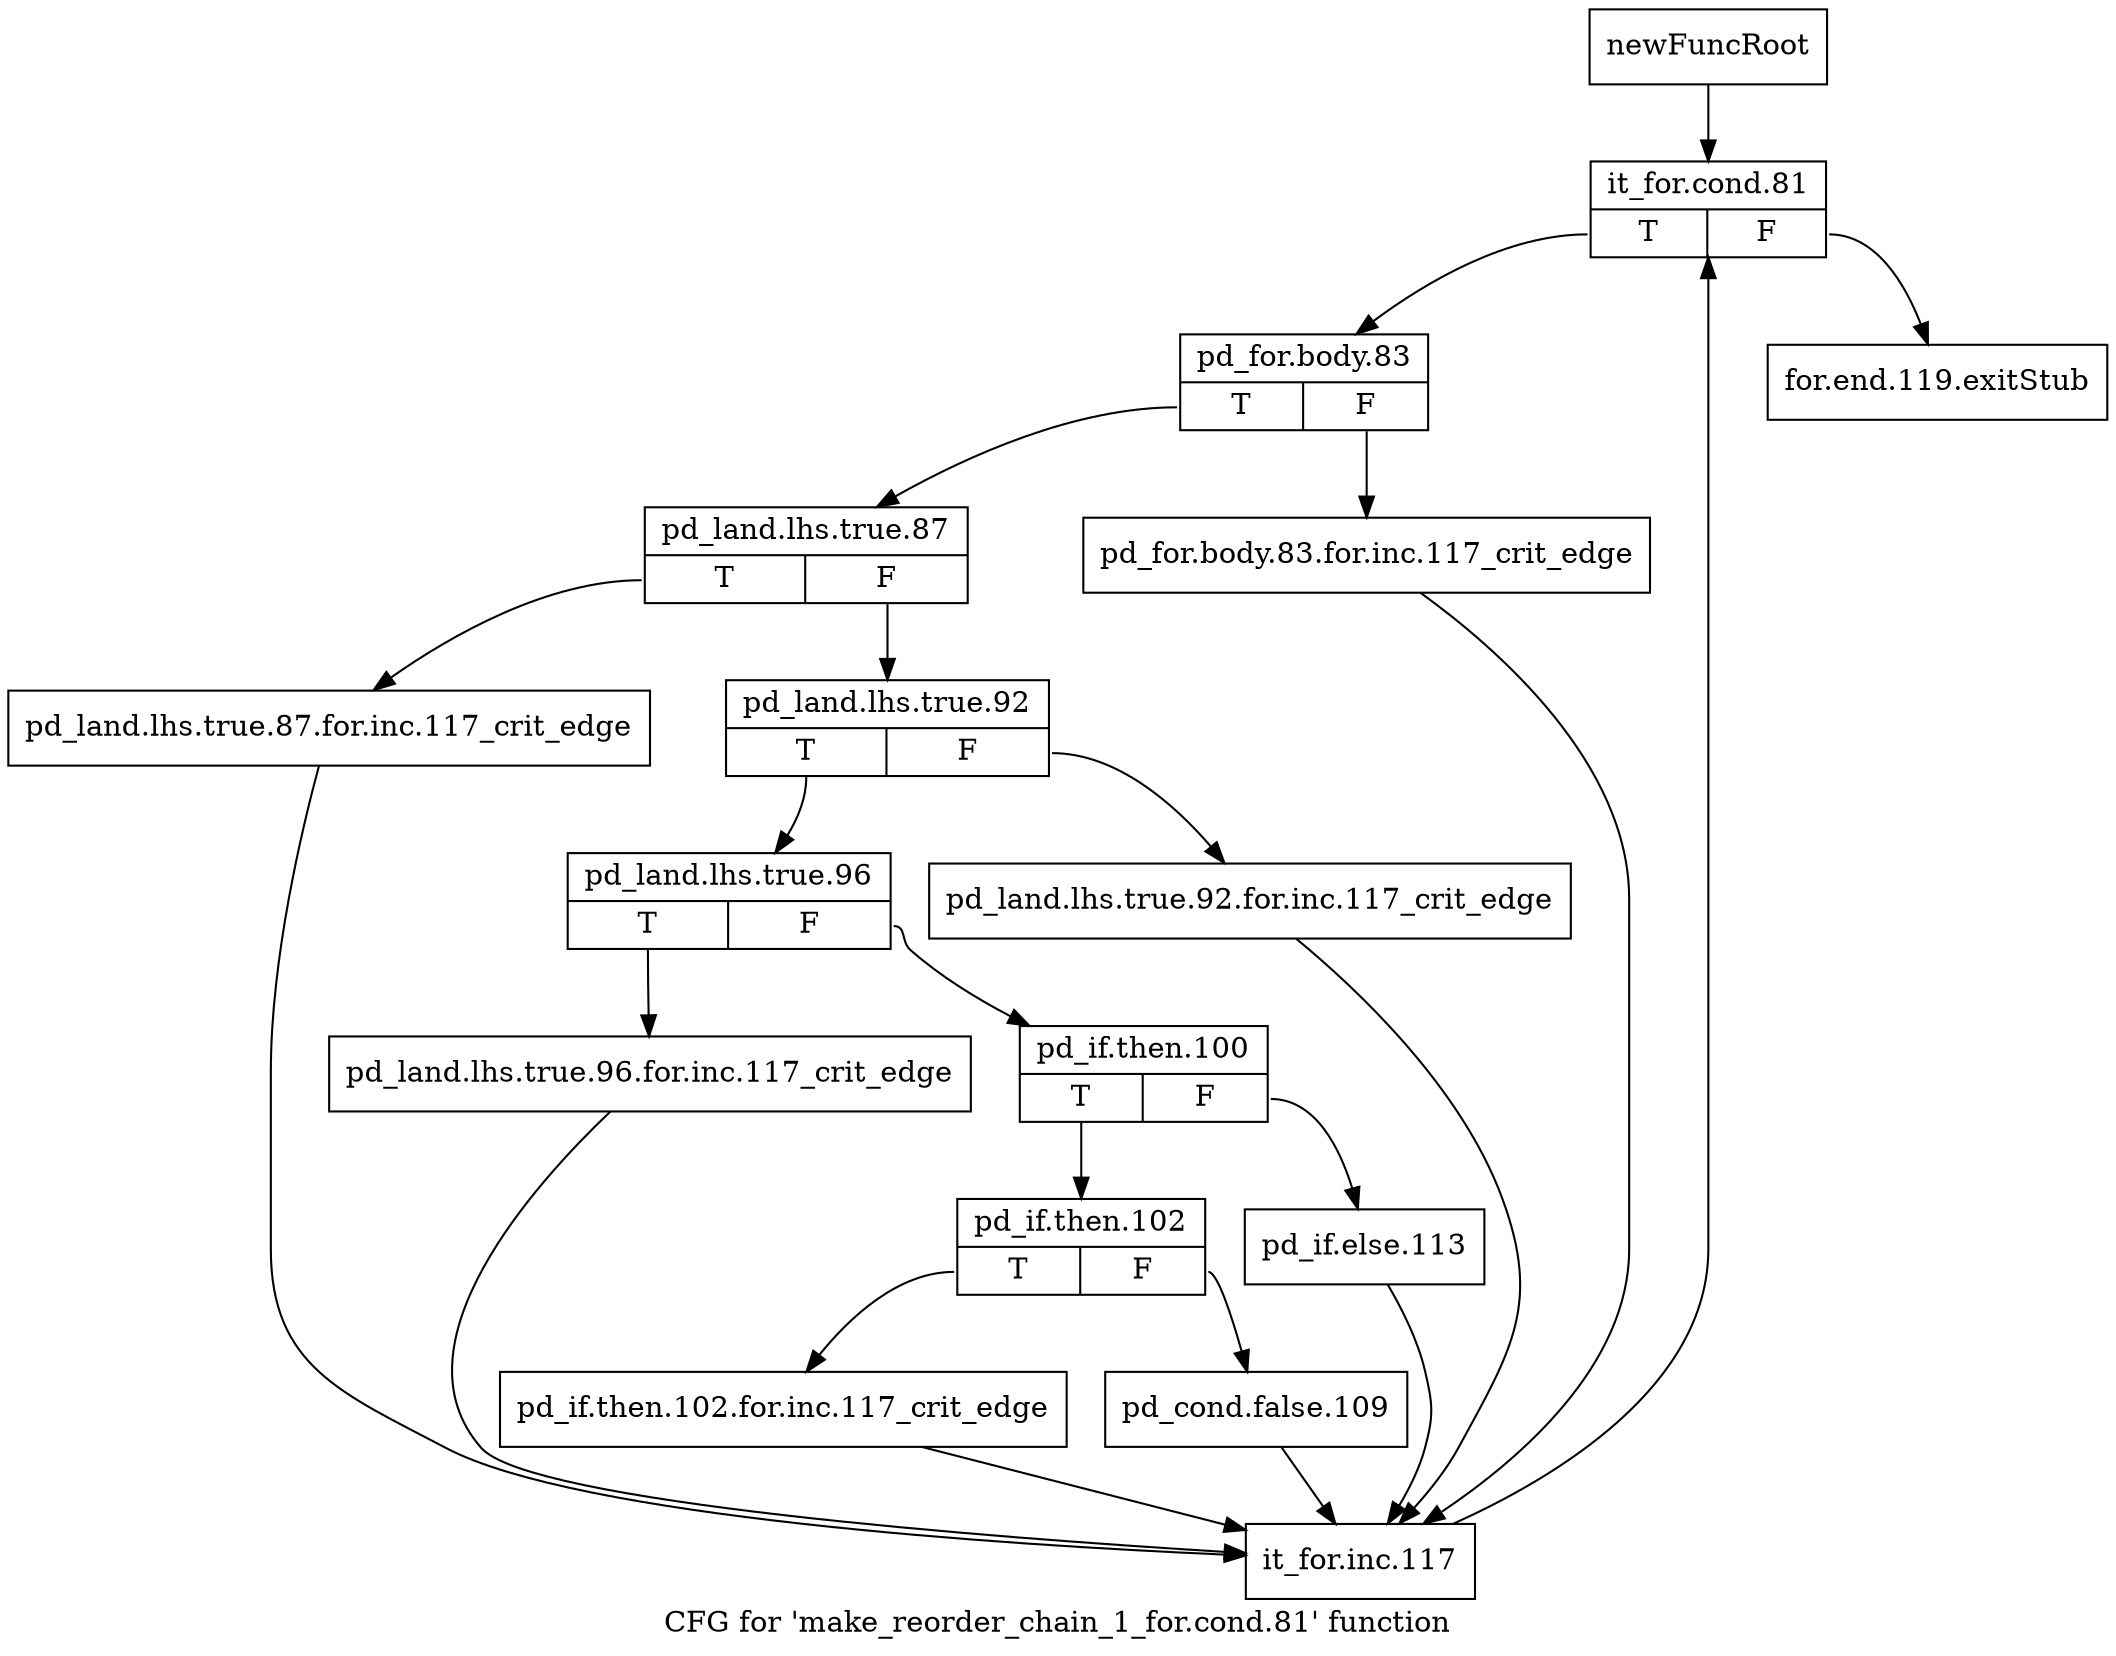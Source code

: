 digraph "CFG for 'make_reorder_chain_1_for.cond.81' function" {
	label="CFG for 'make_reorder_chain_1_for.cond.81' function";

	Node0xa2fc370 [shape=record,label="{newFuncRoot}"];
	Node0xa2fc370 -> Node0x79aaf00;
	Node0x79aaeb0 [shape=record,label="{for.end.119.exitStub}"];
	Node0x79aaf00 [shape=record,label="{it_for.cond.81|{<s0>T|<s1>F}}"];
	Node0x79aaf00:s0 -> Node0x79aaf50;
	Node0x79aaf00:s1 -> Node0x79aaeb0;
	Node0x79aaf50 [shape=record,label="{pd_for.body.83|{<s0>T|<s1>F}}"];
	Node0x79aaf50:s0 -> Node0x79aaff0;
	Node0x79aaf50:s1 -> Node0x79aafa0;
	Node0x79aafa0 [shape=record,label="{pd_for.body.83.for.inc.117_crit_edge}"];
	Node0x79aafa0 -> Node0x79ab360;
	Node0x79aaff0 [shape=record,label="{pd_land.lhs.true.87|{<s0>T|<s1>F}}"];
	Node0x79aaff0:s0 -> Node0x79ab310;
	Node0x79aaff0:s1 -> Node0x79ab040;
	Node0x79ab040 [shape=record,label="{pd_land.lhs.true.92|{<s0>T|<s1>F}}"];
	Node0x79ab040:s0 -> Node0x79ab0e0;
	Node0x79ab040:s1 -> Node0x79ab090;
	Node0x79ab090 [shape=record,label="{pd_land.lhs.true.92.for.inc.117_crit_edge}"];
	Node0x79ab090 -> Node0x79ab360;
	Node0x79ab0e0 [shape=record,label="{pd_land.lhs.true.96|{<s0>T|<s1>F}}"];
	Node0x79ab0e0:s0 -> Node0x79ab2c0;
	Node0x79ab0e0:s1 -> Node0x79ab130;
	Node0x79ab130 [shape=record,label="{pd_if.then.100|{<s0>T|<s1>F}}"];
	Node0x79ab130:s0 -> Node0x79ab1d0;
	Node0x79ab130:s1 -> Node0x79ab180;
	Node0x79ab180 [shape=record,label="{pd_if.else.113}"];
	Node0x79ab180 -> Node0x79ab360;
	Node0x79ab1d0 [shape=record,label="{pd_if.then.102|{<s0>T|<s1>F}}"];
	Node0x79ab1d0:s0 -> Node0x79ab270;
	Node0x79ab1d0:s1 -> Node0x79ab220;
	Node0x79ab220 [shape=record,label="{pd_cond.false.109}"];
	Node0x79ab220 -> Node0x79ab360;
	Node0x79ab270 [shape=record,label="{pd_if.then.102.for.inc.117_crit_edge}"];
	Node0x79ab270 -> Node0x79ab360;
	Node0x79ab2c0 [shape=record,label="{pd_land.lhs.true.96.for.inc.117_crit_edge}"];
	Node0x79ab2c0 -> Node0x79ab360;
	Node0x79ab310 [shape=record,label="{pd_land.lhs.true.87.for.inc.117_crit_edge}"];
	Node0x79ab310 -> Node0x79ab360;
	Node0x79ab360 [shape=record,label="{it_for.inc.117}"];
	Node0x79ab360 -> Node0x79aaf00;
}
